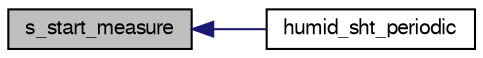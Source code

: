 digraph "s_start_measure"
{
  edge [fontname="FreeSans",fontsize="10",labelfontname="FreeSans",labelfontsize="10"];
  node [fontname="FreeSans",fontsize="10",shape=record];
  rankdir="LR";
  Node1 [label="s_start_measure",height=0.2,width=0.4,color="black", fillcolor="grey75", style="filled", fontcolor="black"];
  Node1 -> Node2 [dir="back",color="midnightblue",fontsize="10",style="solid",fontname="FreeSans"];
  Node2 [label="humid_sht_periodic",height=0.2,width=0.4,color="black", fillcolor="white", style="filled",URL="$humid__sht_8h.html#ad715aaca3766d169ac2ea69bd0ead2d7"];
}
